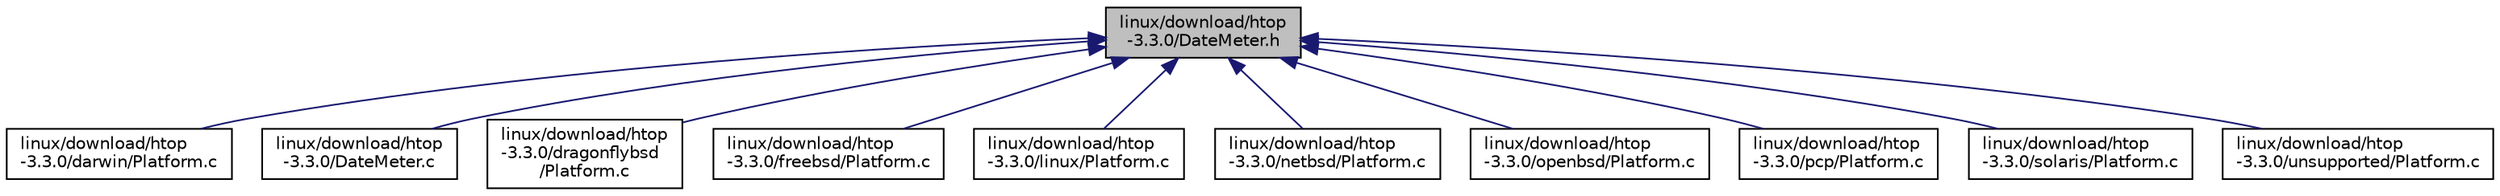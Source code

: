 digraph "linux/download/htop-3.3.0/DateMeter.h"
{
  edge [fontname="Helvetica",fontsize="10",labelfontname="Helvetica",labelfontsize="10"];
  node [fontname="Helvetica",fontsize="10",shape=record];
  Node37 [label="linux/download/htop\l-3.3.0/DateMeter.h",height=0.2,width=0.4,color="black", fillcolor="grey75", style="filled", fontcolor="black"];
  Node37 -> Node38 [dir="back",color="midnightblue",fontsize="10",style="solid"];
  Node38 [label="linux/download/htop\l-3.3.0/darwin/Platform.c",height=0.2,width=0.4,color="black", fillcolor="white", style="filled",URL="$darwin_2Platform_8c.html"];
  Node37 -> Node39 [dir="back",color="midnightblue",fontsize="10",style="solid"];
  Node39 [label="linux/download/htop\l-3.3.0/DateMeter.c",height=0.2,width=0.4,color="black", fillcolor="white", style="filled",URL="$DateMeter_8c.html"];
  Node37 -> Node40 [dir="back",color="midnightblue",fontsize="10",style="solid"];
  Node40 [label="linux/download/htop\l-3.3.0/dragonflybsd\l/Platform.c",height=0.2,width=0.4,color="black", fillcolor="white", style="filled",URL="$dragonflybsd_2Platform_8c.html"];
  Node37 -> Node41 [dir="back",color="midnightblue",fontsize="10",style="solid"];
  Node41 [label="linux/download/htop\l-3.3.0/freebsd/Platform.c",height=0.2,width=0.4,color="black", fillcolor="white", style="filled",URL="$freebsd_2Platform_8c.html"];
  Node37 -> Node42 [dir="back",color="midnightblue",fontsize="10",style="solid"];
  Node42 [label="linux/download/htop\l-3.3.0/linux/Platform.c",height=0.2,width=0.4,color="black", fillcolor="white", style="filled",URL="$linux_2Platform_8c.html"];
  Node37 -> Node43 [dir="back",color="midnightblue",fontsize="10",style="solid"];
  Node43 [label="linux/download/htop\l-3.3.0/netbsd/Platform.c",height=0.2,width=0.4,color="black", fillcolor="white", style="filled",URL="$netbsd_2Platform_8c.html"];
  Node37 -> Node44 [dir="back",color="midnightblue",fontsize="10",style="solid"];
  Node44 [label="linux/download/htop\l-3.3.0/openbsd/Platform.c",height=0.2,width=0.4,color="black", fillcolor="white", style="filled",URL="$openbsd_2Platform_8c.html"];
  Node37 -> Node45 [dir="back",color="midnightblue",fontsize="10",style="solid"];
  Node45 [label="linux/download/htop\l-3.3.0/pcp/Platform.c",height=0.2,width=0.4,color="black", fillcolor="white", style="filled",URL="$pcp_2Platform_8c.html"];
  Node37 -> Node46 [dir="back",color="midnightblue",fontsize="10",style="solid"];
  Node46 [label="linux/download/htop\l-3.3.0/solaris/Platform.c",height=0.2,width=0.4,color="black", fillcolor="white", style="filled",URL="$solaris_2Platform_8c.html"];
  Node37 -> Node47 [dir="back",color="midnightblue",fontsize="10",style="solid"];
  Node47 [label="linux/download/htop\l-3.3.0/unsupported/Platform.c",height=0.2,width=0.4,color="black", fillcolor="white", style="filled",URL="$unsupported_2Platform_8c.html"];
}

